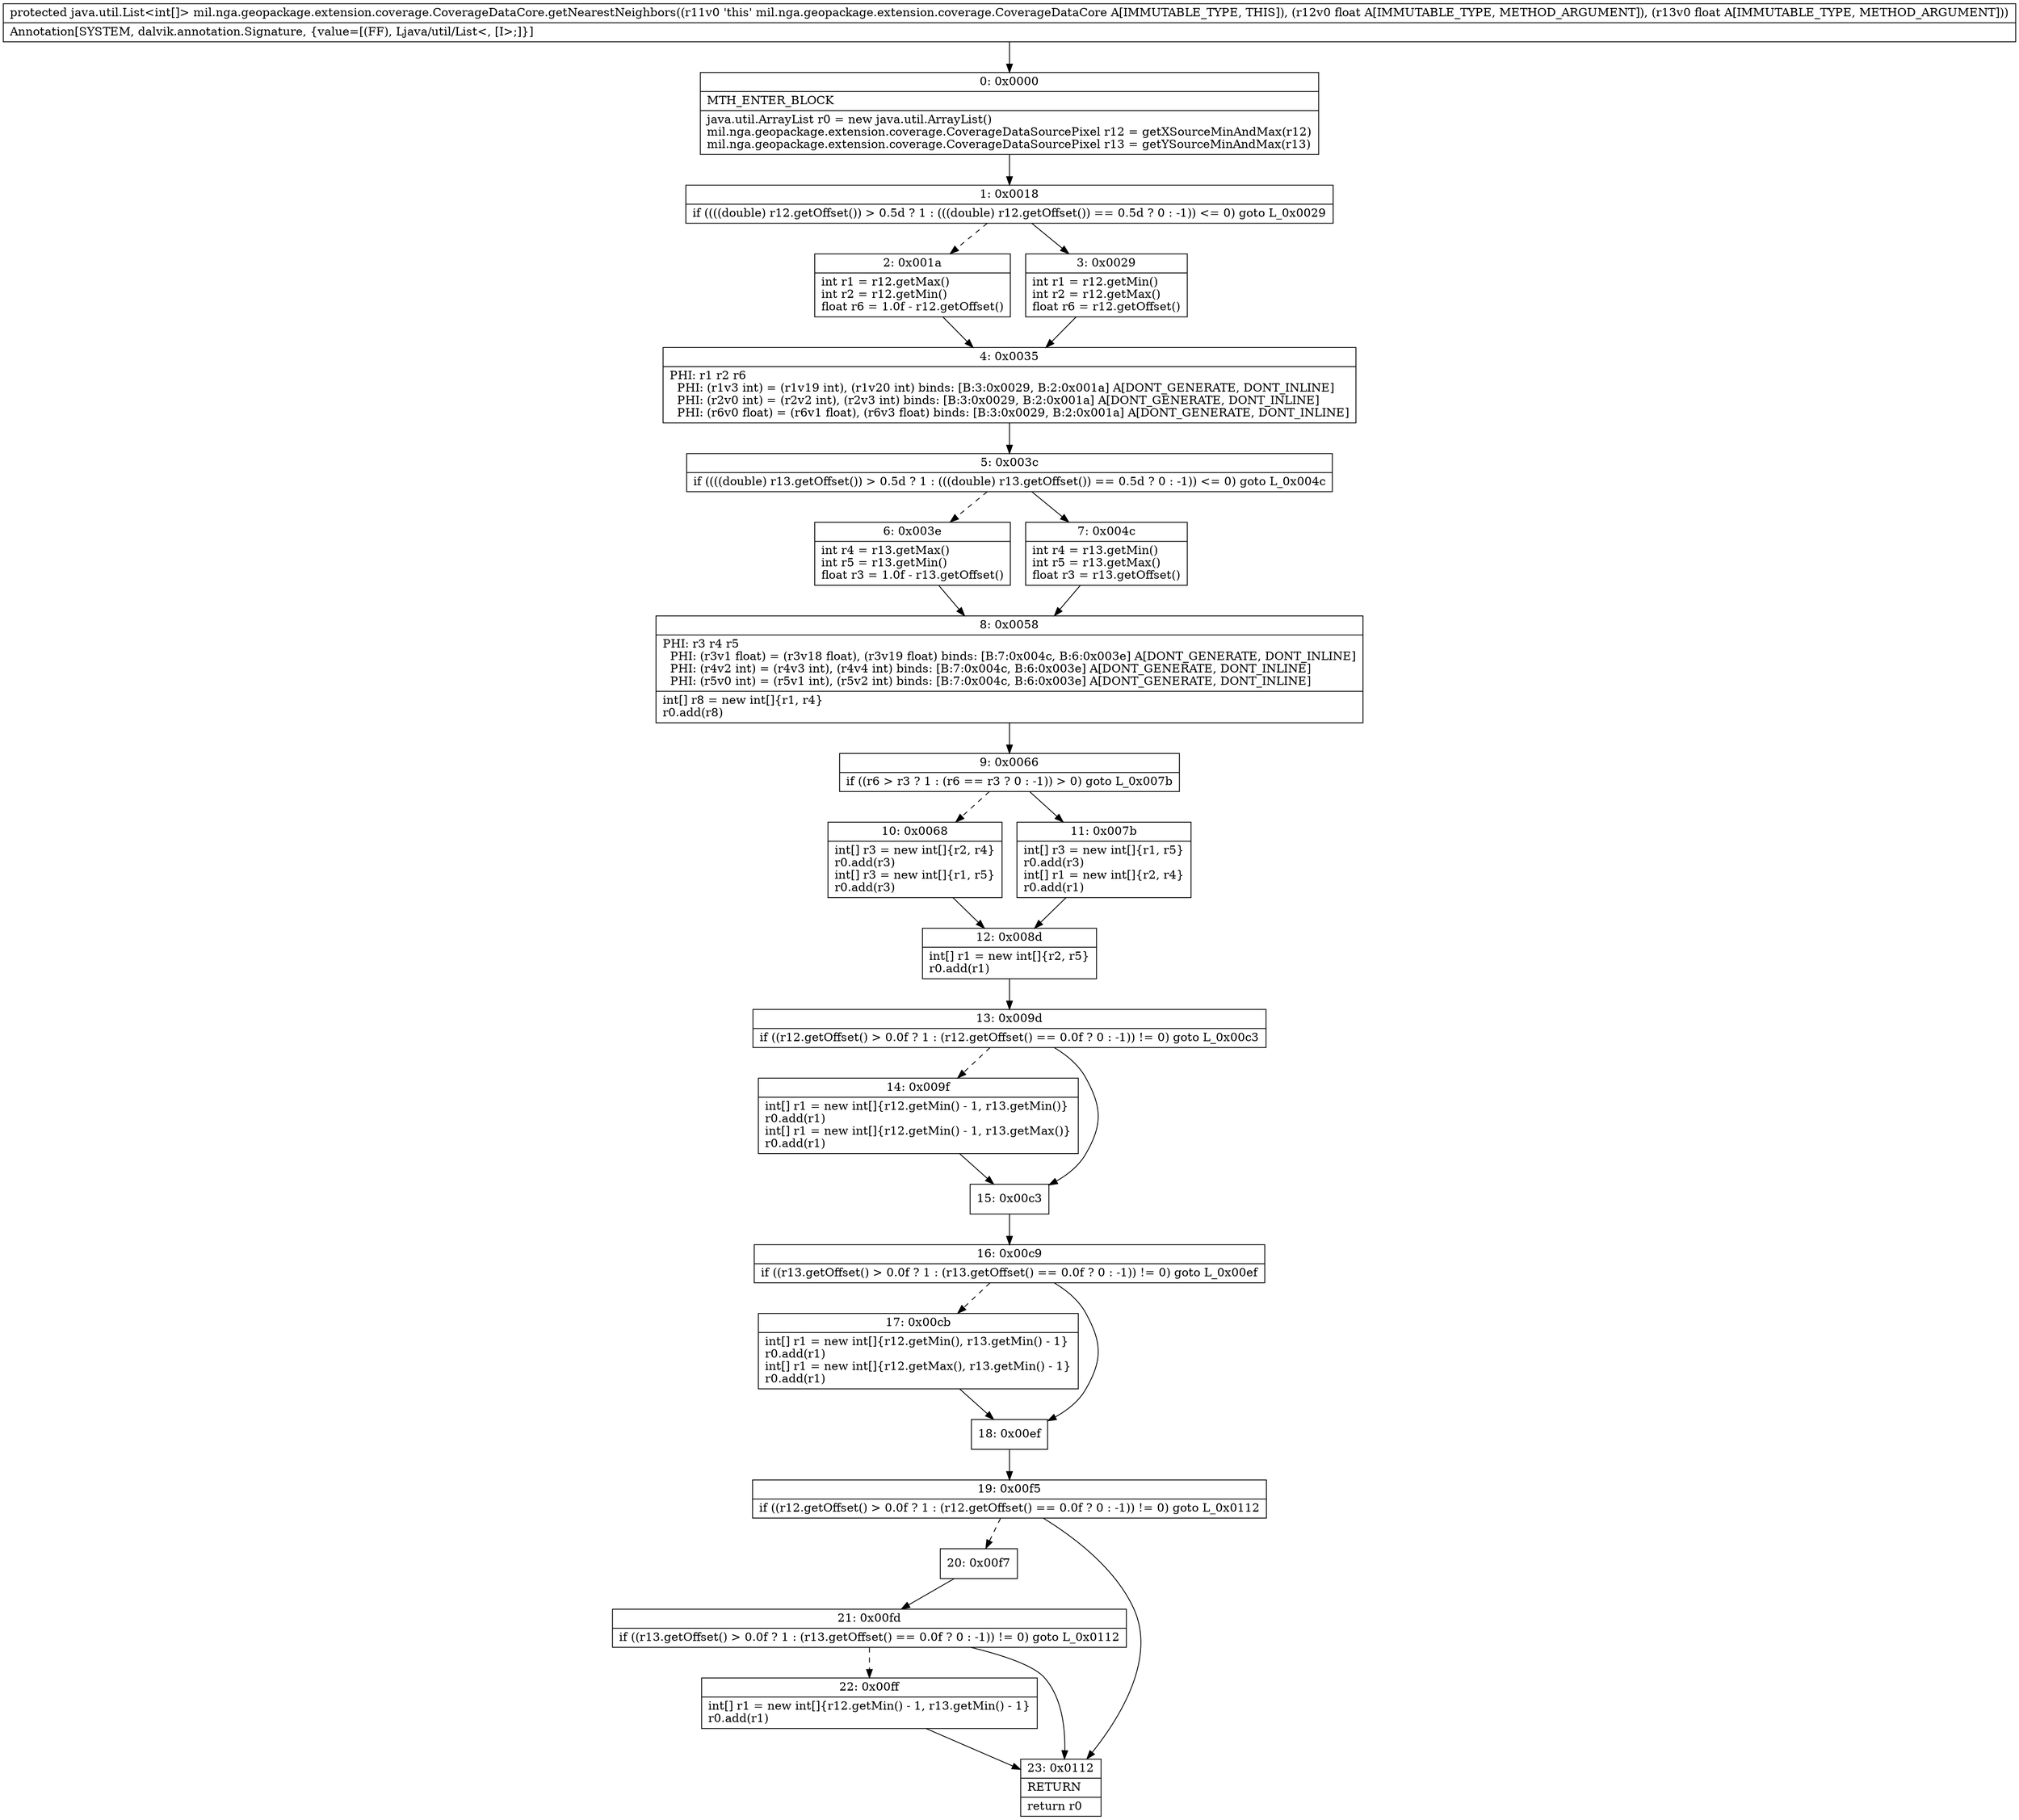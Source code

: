 digraph "CFG formil.nga.geopackage.extension.coverage.CoverageDataCore.getNearestNeighbors(FF)Ljava\/util\/List;" {
Node_0 [shape=record,label="{0\:\ 0x0000|MTH_ENTER_BLOCK\l|java.util.ArrayList r0 = new java.util.ArrayList()\lmil.nga.geopackage.extension.coverage.CoverageDataSourcePixel r12 = getXSourceMinAndMax(r12)\lmil.nga.geopackage.extension.coverage.CoverageDataSourcePixel r13 = getYSourceMinAndMax(r13)\l}"];
Node_1 [shape=record,label="{1\:\ 0x0018|if ((((double) r12.getOffset()) \> 0.5d ? 1 : (((double) r12.getOffset()) == 0.5d ? 0 : \-1)) \<= 0) goto L_0x0029\l}"];
Node_2 [shape=record,label="{2\:\ 0x001a|int r1 = r12.getMax()\lint r2 = r12.getMin()\lfloat r6 = 1.0f \- r12.getOffset()\l}"];
Node_3 [shape=record,label="{3\:\ 0x0029|int r1 = r12.getMin()\lint r2 = r12.getMax()\lfloat r6 = r12.getOffset()\l}"];
Node_4 [shape=record,label="{4\:\ 0x0035|PHI: r1 r2 r6 \l  PHI: (r1v3 int) = (r1v19 int), (r1v20 int) binds: [B:3:0x0029, B:2:0x001a] A[DONT_GENERATE, DONT_INLINE]\l  PHI: (r2v0 int) = (r2v2 int), (r2v3 int) binds: [B:3:0x0029, B:2:0x001a] A[DONT_GENERATE, DONT_INLINE]\l  PHI: (r6v0 float) = (r6v1 float), (r6v3 float) binds: [B:3:0x0029, B:2:0x001a] A[DONT_GENERATE, DONT_INLINE]\l}"];
Node_5 [shape=record,label="{5\:\ 0x003c|if ((((double) r13.getOffset()) \> 0.5d ? 1 : (((double) r13.getOffset()) == 0.5d ? 0 : \-1)) \<= 0) goto L_0x004c\l}"];
Node_6 [shape=record,label="{6\:\ 0x003e|int r4 = r13.getMax()\lint r5 = r13.getMin()\lfloat r3 = 1.0f \- r13.getOffset()\l}"];
Node_7 [shape=record,label="{7\:\ 0x004c|int r4 = r13.getMin()\lint r5 = r13.getMax()\lfloat r3 = r13.getOffset()\l}"];
Node_8 [shape=record,label="{8\:\ 0x0058|PHI: r3 r4 r5 \l  PHI: (r3v1 float) = (r3v18 float), (r3v19 float) binds: [B:7:0x004c, B:6:0x003e] A[DONT_GENERATE, DONT_INLINE]\l  PHI: (r4v2 int) = (r4v3 int), (r4v4 int) binds: [B:7:0x004c, B:6:0x003e] A[DONT_GENERATE, DONT_INLINE]\l  PHI: (r5v0 int) = (r5v1 int), (r5v2 int) binds: [B:7:0x004c, B:6:0x003e] A[DONT_GENERATE, DONT_INLINE]\l|int[] r8 = new int[]\{r1, r4\}\lr0.add(r8)\l}"];
Node_9 [shape=record,label="{9\:\ 0x0066|if ((r6 \> r3 ? 1 : (r6 == r3 ? 0 : \-1)) \> 0) goto L_0x007b\l}"];
Node_10 [shape=record,label="{10\:\ 0x0068|int[] r3 = new int[]\{r2, r4\}\lr0.add(r3)\lint[] r3 = new int[]\{r1, r5\}\lr0.add(r3)\l}"];
Node_11 [shape=record,label="{11\:\ 0x007b|int[] r3 = new int[]\{r1, r5\}\lr0.add(r3)\lint[] r1 = new int[]\{r2, r4\}\lr0.add(r1)\l}"];
Node_12 [shape=record,label="{12\:\ 0x008d|int[] r1 = new int[]\{r2, r5\}\lr0.add(r1)\l}"];
Node_13 [shape=record,label="{13\:\ 0x009d|if ((r12.getOffset() \> 0.0f ? 1 : (r12.getOffset() == 0.0f ? 0 : \-1)) != 0) goto L_0x00c3\l}"];
Node_14 [shape=record,label="{14\:\ 0x009f|int[] r1 = new int[]\{r12.getMin() \- 1, r13.getMin()\}\lr0.add(r1)\lint[] r1 = new int[]\{r12.getMin() \- 1, r13.getMax()\}\lr0.add(r1)\l}"];
Node_15 [shape=record,label="{15\:\ 0x00c3}"];
Node_16 [shape=record,label="{16\:\ 0x00c9|if ((r13.getOffset() \> 0.0f ? 1 : (r13.getOffset() == 0.0f ? 0 : \-1)) != 0) goto L_0x00ef\l}"];
Node_17 [shape=record,label="{17\:\ 0x00cb|int[] r1 = new int[]\{r12.getMin(), r13.getMin() \- 1\}\lr0.add(r1)\lint[] r1 = new int[]\{r12.getMax(), r13.getMin() \- 1\}\lr0.add(r1)\l}"];
Node_18 [shape=record,label="{18\:\ 0x00ef}"];
Node_19 [shape=record,label="{19\:\ 0x00f5|if ((r12.getOffset() \> 0.0f ? 1 : (r12.getOffset() == 0.0f ? 0 : \-1)) != 0) goto L_0x0112\l}"];
Node_20 [shape=record,label="{20\:\ 0x00f7}"];
Node_21 [shape=record,label="{21\:\ 0x00fd|if ((r13.getOffset() \> 0.0f ? 1 : (r13.getOffset() == 0.0f ? 0 : \-1)) != 0) goto L_0x0112\l}"];
Node_22 [shape=record,label="{22\:\ 0x00ff|int[] r1 = new int[]\{r12.getMin() \- 1, r13.getMin() \- 1\}\lr0.add(r1)\l}"];
Node_23 [shape=record,label="{23\:\ 0x0112|RETURN\l|return r0\l}"];
MethodNode[shape=record,label="{protected java.util.List\<int[]\> mil.nga.geopackage.extension.coverage.CoverageDataCore.getNearestNeighbors((r11v0 'this' mil.nga.geopackage.extension.coverage.CoverageDataCore A[IMMUTABLE_TYPE, THIS]), (r12v0 float A[IMMUTABLE_TYPE, METHOD_ARGUMENT]), (r13v0 float A[IMMUTABLE_TYPE, METHOD_ARGUMENT]))  | Annotation[SYSTEM, dalvik.annotation.Signature, \{value=[(FF), Ljava\/util\/List\<, [I\>;]\}]\l}"];
MethodNode -> Node_0;
Node_0 -> Node_1;
Node_1 -> Node_2[style=dashed];
Node_1 -> Node_3;
Node_2 -> Node_4;
Node_3 -> Node_4;
Node_4 -> Node_5;
Node_5 -> Node_6[style=dashed];
Node_5 -> Node_7;
Node_6 -> Node_8;
Node_7 -> Node_8;
Node_8 -> Node_9;
Node_9 -> Node_10[style=dashed];
Node_9 -> Node_11;
Node_10 -> Node_12;
Node_11 -> Node_12;
Node_12 -> Node_13;
Node_13 -> Node_14[style=dashed];
Node_13 -> Node_15;
Node_14 -> Node_15;
Node_15 -> Node_16;
Node_16 -> Node_17[style=dashed];
Node_16 -> Node_18;
Node_17 -> Node_18;
Node_18 -> Node_19;
Node_19 -> Node_20[style=dashed];
Node_19 -> Node_23;
Node_20 -> Node_21;
Node_21 -> Node_22[style=dashed];
Node_21 -> Node_23;
Node_22 -> Node_23;
}


